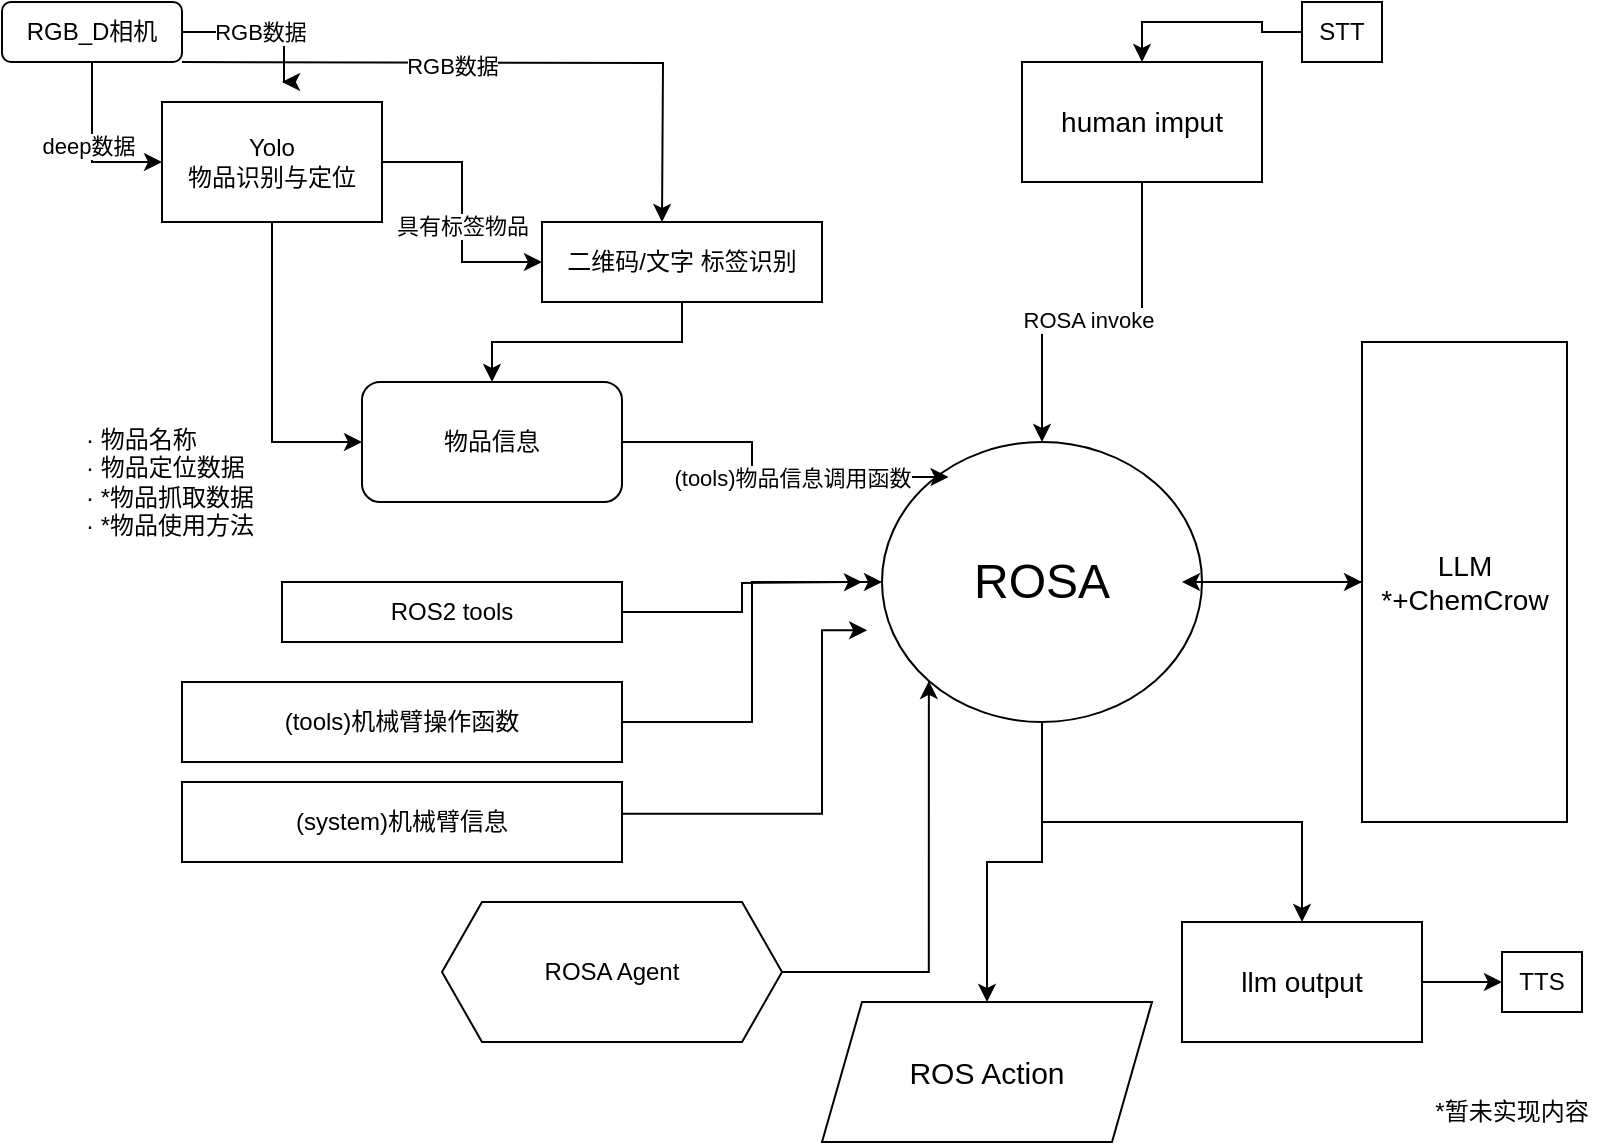 <mxfile version="24.8.6">
  <diagram id="kgpKYQtTHZ0yAKxKKP6v" name="Page-1">
    <mxGraphModel dx="1221" dy="759" grid="1" gridSize="10" guides="1" tooltips="1" connect="1" arrows="1" fold="1" page="1" pageScale="1" pageWidth="850" pageHeight="1100" math="0" shadow="0">
      <root>
        <mxCell id="0" />
        <mxCell id="1" parent="0" />
        <mxCell id="T7KqqAWFQcqHIaZQAKyY-26" style="edgeStyle=orthogonalEdgeStyle;rounded=0;orthogonalLoop=1;jettySize=auto;html=1;" parent="1" source="T7KqqAWFQcqHIaZQAKyY-3" target="T7KqqAWFQcqHIaZQAKyY-27" edge="1">
          <mxGeometry relative="1" as="geometry">
            <mxPoint x="485" y="480" as="targetPoint" />
          </mxGeometry>
        </mxCell>
        <mxCell id="T7KqqAWFQcqHIaZQAKyY-37" value="" style="edgeStyle=orthogonalEdgeStyle;rounded=0;orthogonalLoop=1;jettySize=auto;html=1;" parent="1" source="T7KqqAWFQcqHIaZQAKyY-3" target="T7KqqAWFQcqHIaZQAKyY-36" edge="1">
          <mxGeometry relative="1" as="geometry" />
        </mxCell>
        <mxCell id="T7KqqAWFQcqHIaZQAKyY-39" style="edgeStyle=orthogonalEdgeStyle;rounded=0;orthogonalLoop=1;jettySize=auto;html=1;" parent="1" source="T7KqqAWFQcqHIaZQAKyY-3" target="T7KqqAWFQcqHIaZQAKyY-40" edge="1">
          <mxGeometry relative="1" as="geometry">
            <mxPoint x="540" y="400" as="targetPoint" />
          </mxGeometry>
        </mxCell>
        <mxCell id="T7KqqAWFQcqHIaZQAKyY-3" value="&lt;font style=&quot;font-size: 24px;&quot;&gt;ROSA&lt;/font&gt;" style="ellipse;whiteSpace=wrap;html=1;" parent="1" vertex="1">
          <mxGeometry x="440" y="220" width="160" height="140" as="geometry" />
        </mxCell>
        <mxCell id="T7KqqAWFQcqHIaZQAKyY-4" value="物品信息" style="rounded=1;whiteSpace=wrap;html=1;" parent="1" vertex="1">
          <mxGeometry x="180" y="190" width="130" height="60" as="geometry" />
        </mxCell>
        <mxCell id="T7KqqAWFQcqHIaZQAKyY-8" style="edgeStyle=orthogonalEdgeStyle;rounded=0;orthogonalLoop=1;jettySize=auto;html=1;entryX=0;entryY=0.5;entryDx=0;entryDy=0;" parent="1" source="T7KqqAWFQcqHIaZQAKyY-5" target="T7KqqAWFQcqHIaZQAKyY-6" edge="1">
          <mxGeometry relative="1" as="geometry" />
        </mxCell>
        <mxCell id="T7KqqAWFQcqHIaZQAKyY-9" value="具有标签物品" style="edgeLabel;html=1;align=center;verticalAlign=middle;resizable=0;points=[];" parent="T7KqqAWFQcqHIaZQAKyY-8" vertex="1" connectable="0">
          <mxGeometry x="0.103" relative="1" as="geometry">
            <mxPoint as="offset" />
          </mxGeometry>
        </mxCell>
        <mxCell id="T7KqqAWFQcqHIaZQAKyY-10" style="edgeStyle=orthogonalEdgeStyle;rounded=0;orthogonalLoop=1;jettySize=auto;html=1;entryX=0;entryY=0.5;entryDx=0;entryDy=0;" parent="1" source="T7KqqAWFQcqHIaZQAKyY-5" target="T7KqqAWFQcqHIaZQAKyY-4" edge="1">
          <mxGeometry relative="1" as="geometry">
            <mxPoint x="130" y="210" as="targetPoint" />
          </mxGeometry>
        </mxCell>
        <mxCell id="T7KqqAWFQcqHIaZQAKyY-5" value="Yolo&lt;br&gt;物品识别与定位" style="rounded=0;whiteSpace=wrap;html=1;" parent="1" vertex="1">
          <mxGeometry x="80" y="50" width="110" height="60" as="geometry" />
        </mxCell>
        <mxCell id="T7KqqAWFQcqHIaZQAKyY-11" style="edgeStyle=orthogonalEdgeStyle;rounded=0;orthogonalLoop=1;jettySize=auto;html=1;entryX=0.5;entryY=0;entryDx=0;entryDy=0;" parent="1" source="T7KqqAWFQcqHIaZQAKyY-6" target="T7KqqAWFQcqHIaZQAKyY-4" edge="1">
          <mxGeometry relative="1" as="geometry" />
        </mxCell>
        <mxCell id="T7KqqAWFQcqHIaZQAKyY-6" value="二维码/文字 标签识别" style="rounded=0;whiteSpace=wrap;html=1;" parent="1" vertex="1">
          <mxGeometry x="270" y="110" width="140" height="40" as="geometry" />
        </mxCell>
        <mxCell id="T7KqqAWFQcqHIaZQAKyY-12" value="&lt;h1 style=&quot;margin-top: 0px;&quot;&gt;&lt;br&gt;&lt;/h1&gt;&lt;div&gt;· 物品名称&lt;/div&gt;&lt;div&gt;· 物品定位数据&lt;/div&gt;&lt;div&gt;· *物品抓取数据&lt;/div&gt;&lt;div&gt;· *物品使用方法&lt;/div&gt;" style="text;html=1;whiteSpace=wrap;overflow=hidden;rounded=0;" parent="1" vertex="1">
          <mxGeometry x="40" y="160" width="150" height="120" as="geometry" />
        </mxCell>
        <mxCell id="T7KqqAWFQcqHIaZQAKyY-13" style="edgeStyle=orthogonalEdgeStyle;rounded=0;orthogonalLoop=1;jettySize=auto;html=1;entryX=0.208;entryY=0.125;entryDx=0;entryDy=0;entryPerimeter=0;" parent="1" source="T7KqqAWFQcqHIaZQAKyY-4" target="T7KqqAWFQcqHIaZQAKyY-3" edge="1">
          <mxGeometry relative="1" as="geometry" />
        </mxCell>
        <mxCell id="T7KqqAWFQcqHIaZQAKyY-21" value="(tools)物品信息调用函数" style="edgeLabel;html=1;align=center;verticalAlign=middle;resizable=0;points=[];" parent="T7KqqAWFQcqHIaZQAKyY-13" vertex="1" connectable="0">
          <mxGeometry x="0.128" relative="1" as="geometry">
            <mxPoint as="offset" />
          </mxGeometry>
        </mxCell>
        <mxCell id="T7KqqAWFQcqHIaZQAKyY-24" style="edgeStyle=orthogonalEdgeStyle;rounded=0;orthogonalLoop=1;jettySize=auto;html=1;entryX=0;entryY=0.5;entryDx=0;entryDy=0;" parent="1" source="T7KqqAWFQcqHIaZQAKyY-16" target="T7KqqAWFQcqHIaZQAKyY-3" edge="1">
          <mxGeometry relative="1" as="geometry" />
        </mxCell>
        <mxCell id="T7KqqAWFQcqHIaZQAKyY-16" value="(tools)机械臂操作函数" style="rounded=0;whiteSpace=wrap;html=1;" parent="1" vertex="1">
          <mxGeometry x="90" y="340" width="220" height="40" as="geometry" />
        </mxCell>
        <mxCell id="T7KqqAWFQcqHIaZQAKyY-25" style="edgeStyle=orthogonalEdgeStyle;rounded=0;orthogonalLoop=1;jettySize=auto;html=1;entryX=0;entryY=1;entryDx=0;entryDy=0;" parent="1" edge="1">
          <mxGeometry relative="1" as="geometry">
            <mxPoint x="300" y="405.86" as="sourcePoint" />
            <mxPoint x="432.574" y="314.144" as="targetPoint" />
            <Array as="points">
              <mxPoint x="410" y="405.86" />
              <mxPoint x="410" y="313.86" />
            </Array>
          </mxGeometry>
        </mxCell>
        <mxCell id="T7KqqAWFQcqHIaZQAKyY-18" value="(system)机械臂信息" style="rounded=0;whiteSpace=wrap;html=1;" parent="1" vertex="1">
          <mxGeometry x="90" y="390" width="220" height="40" as="geometry" />
        </mxCell>
        <mxCell id="T7KqqAWFQcqHIaZQAKyY-27" value="&lt;font style=&quot;font-size: 15px;&quot;&gt;ROS Action&lt;/font&gt;" style="shape=parallelogram;perimeter=parallelogramPerimeter;whiteSpace=wrap;html=1;fixedSize=1;" parent="1" vertex="1">
          <mxGeometry x="410" y="500" width="165" height="70" as="geometry" />
        </mxCell>
        <mxCell id="T7KqqAWFQcqHIaZQAKyY-33" style="edgeStyle=orthogonalEdgeStyle;rounded=0;orthogonalLoop=1;jettySize=auto;html=1;entryX=0;entryY=1;entryDx=0;entryDy=0;" parent="1" source="T7KqqAWFQcqHIaZQAKyY-32" target="T7KqqAWFQcqHIaZQAKyY-3" edge="1">
          <mxGeometry relative="1" as="geometry" />
        </mxCell>
        <mxCell id="T7KqqAWFQcqHIaZQAKyY-32" value="ROSA Agent" style="shape=hexagon;perimeter=hexagonPerimeter2;whiteSpace=wrap;html=1;fixedSize=1;" parent="1" vertex="1">
          <mxGeometry x="220" y="450" width="170" height="70" as="geometry" />
        </mxCell>
        <mxCell id="T7KqqAWFQcqHIaZQAKyY-35" style="edgeStyle=orthogonalEdgeStyle;rounded=0;orthogonalLoop=1;jettySize=auto;html=1;" parent="1" source="T7KqqAWFQcqHIaZQAKyY-34" target="T7KqqAWFQcqHIaZQAKyY-3" edge="1">
          <mxGeometry relative="1" as="geometry" />
        </mxCell>
        <mxCell id="T7KqqAWFQcqHIaZQAKyY-68" value="ROSA invoke" style="edgeLabel;html=1;align=center;verticalAlign=middle;resizable=0;points=[];" parent="T7KqqAWFQcqHIaZQAKyY-35" vertex="1" connectable="0">
          <mxGeometry x="0.03" y="4" relative="1" as="geometry">
            <mxPoint as="offset" />
          </mxGeometry>
        </mxCell>
        <mxCell id="T7KqqAWFQcqHIaZQAKyY-34" value="&lt;font style=&quot;font-size: 14px;&quot;&gt;human imput&lt;/font&gt;" style="rounded=0;whiteSpace=wrap;html=1;" parent="1" vertex="1">
          <mxGeometry x="510" y="30" width="120" height="60" as="geometry" />
        </mxCell>
        <mxCell id="T7KqqAWFQcqHIaZQAKyY-46" style="edgeStyle=orthogonalEdgeStyle;rounded=0;orthogonalLoop=1;jettySize=auto;html=1;" parent="1" source="T7KqqAWFQcqHIaZQAKyY-36" edge="1">
          <mxGeometry relative="1" as="geometry">
            <mxPoint x="590" y="290" as="targetPoint" />
          </mxGeometry>
        </mxCell>
        <mxCell id="T7KqqAWFQcqHIaZQAKyY-36" value="&lt;font style=&quot;font-size: 14px;&quot;&gt;LLM&lt;/font&gt;&lt;div style=&quot;font-size: 14px;&quot;&gt;&lt;div style=&quot;&quot;&gt;&lt;span style=&quot;background-color: initial;&quot;&gt;&lt;font style=&quot;font-size: 14px;&quot;&gt;*+ChemCrow&lt;/font&gt;&lt;/span&gt;&lt;/div&gt;&lt;/div&gt;" style="whiteSpace=wrap;html=1;" parent="1" vertex="1">
          <mxGeometry x="680" y="170" width="102.5" height="240" as="geometry" />
        </mxCell>
        <mxCell id="T7KqqAWFQcqHIaZQAKyY-60" style="edgeStyle=orthogonalEdgeStyle;rounded=0;orthogonalLoop=1;jettySize=auto;html=1;entryX=0;entryY=0.5;entryDx=0;entryDy=0;" parent="1" source="T7KqqAWFQcqHIaZQAKyY-40" target="T7KqqAWFQcqHIaZQAKyY-59" edge="1">
          <mxGeometry relative="1" as="geometry" />
        </mxCell>
        <mxCell id="T7KqqAWFQcqHIaZQAKyY-40" value="&lt;font style=&quot;font-size: 14px;&quot;&gt;llm output&lt;/font&gt;" style="rounded=0;whiteSpace=wrap;html=1;" parent="1" vertex="1">
          <mxGeometry x="590" y="460" width="120" height="60" as="geometry" />
        </mxCell>
        <mxCell id="T7KqqAWFQcqHIaZQAKyY-43" style="edgeStyle=orthogonalEdgeStyle;rounded=0;orthogonalLoop=1;jettySize=auto;html=1;" parent="1" source="T7KqqAWFQcqHIaZQAKyY-41" edge="1">
          <mxGeometry relative="1" as="geometry">
            <mxPoint x="430" y="290" as="targetPoint" />
          </mxGeometry>
        </mxCell>
        <mxCell id="T7KqqAWFQcqHIaZQAKyY-41" value="ROS2 tools" style="rounded=0;whiteSpace=wrap;html=1;" parent="1" vertex="1">
          <mxGeometry x="140" y="290" width="170" height="30" as="geometry" />
        </mxCell>
        <mxCell id="T7KqqAWFQcqHIaZQAKyY-44" style="edgeStyle=orthogonalEdgeStyle;rounded=0;orthogonalLoop=1;jettySize=auto;html=1;exitX=0.5;exitY=1;exitDx=0;exitDy=0;" parent="1" source="T7KqqAWFQcqHIaZQAKyY-41" target="T7KqqAWFQcqHIaZQAKyY-41" edge="1">
          <mxGeometry relative="1" as="geometry" />
        </mxCell>
        <mxCell id="T7KqqAWFQcqHIaZQAKyY-62" value="RGB数据" style="edgeStyle=orthogonalEdgeStyle;rounded=0;orthogonalLoop=1;jettySize=auto;html=1;" parent="1" source="T7KqqAWFQcqHIaZQAKyY-52" edge="1">
          <mxGeometry relative="1" as="geometry">
            <mxPoint x="140" y="40" as="targetPoint" />
            <Array as="points">
              <mxPoint x="141" y="15" />
            </Array>
          </mxGeometry>
        </mxCell>
        <mxCell id="T7KqqAWFQcqHIaZQAKyY-64" style="edgeStyle=orthogonalEdgeStyle;rounded=0;orthogonalLoop=1;jettySize=auto;html=1;" parent="1" edge="1">
          <mxGeometry relative="1" as="geometry">
            <mxPoint x="90" y="30" as="sourcePoint" />
            <mxPoint x="330" y="110" as="targetPoint" />
          </mxGeometry>
        </mxCell>
        <mxCell id="T7KqqAWFQcqHIaZQAKyY-65" value="RGB数据" style="edgeLabel;html=1;align=center;verticalAlign=middle;resizable=0;points=[];" parent="T7KqqAWFQcqHIaZQAKyY-64" vertex="1" connectable="0">
          <mxGeometry x="-0.158" y="-1" relative="1" as="geometry">
            <mxPoint as="offset" />
          </mxGeometry>
        </mxCell>
        <mxCell id="T7KqqAWFQcqHIaZQAKyY-66" style="edgeStyle=orthogonalEdgeStyle;rounded=0;orthogonalLoop=1;jettySize=auto;html=1;entryX=0;entryY=0.5;entryDx=0;entryDy=0;" parent="1" source="T7KqqAWFQcqHIaZQAKyY-52" target="T7KqqAWFQcqHIaZQAKyY-5" edge="1">
          <mxGeometry relative="1" as="geometry" />
        </mxCell>
        <mxCell id="T7KqqAWFQcqHIaZQAKyY-67" value="deep数据" style="edgeLabel;html=1;align=center;verticalAlign=middle;resizable=0;points=[];" parent="T7KqqAWFQcqHIaZQAKyY-66" vertex="1" connectable="0">
          <mxGeometry x="-0.013" y="-2" relative="1" as="geometry">
            <mxPoint as="offset" />
          </mxGeometry>
        </mxCell>
        <mxCell id="T7KqqAWFQcqHIaZQAKyY-52" value="RGB_D相机" style="rounded=1;whiteSpace=wrap;html=1;" parent="1" vertex="1">
          <mxGeometry width="90" height="30" as="geometry" />
        </mxCell>
        <mxCell id="T7KqqAWFQcqHIaZQAKyY-57" style="edgeStyle=orthogonalEdgeStyle;rounded=0;orthogonalLoop=1;jettySize=auto;html=1;entryX=0.5;entryY=0;entryDx=0;entryDy=0;" parent="1" source="T7KqqAWFQcqHIaZQAKyY-55" target="T7KqqAWFQcqHIaZQAKyY-34" edge="1">
          <mxGeometry relative="1" as="geometry" />
        </mxCell>
        <mxCell id="T7KqqAWFQcqHIaZQAKyY-55" value="&lt;font style=&quot;font-size: 12px;&quot;&gt;STT&lt;/font&gt;" style="rounded=0;whiteSpace=wrap;html=1;" parent="1" vertex="1">
          <mxGeometry x="650" width="40" height="30" as="geometry" />
        </mxCell>
        <mxCell id="T7KqqAWFQcqHIaZQAKyY-59" value="TTS" style="rounded=0;whiteSpace=wrap;html=1;" parent="1" vertex="1">
          <mxGeometry x="750" y="475" width="40" height="30" as="geometry" />
        </mxCell>
        <mxCell id="hNkKSTzruJBjZvZAm1q2-2" value="*暂未实现内容" style="text;html=1;align=center;verticalAlign=middle;whiteSpace=wrap;rounded=0;" vertex="1" parent="1">
          <mxGeometry x="710" y="540" width="90" height="30" as="geometry" />
        </mxCell>
      </root>
    </mxGraphModel>
  </diagram>
</mxfile>
